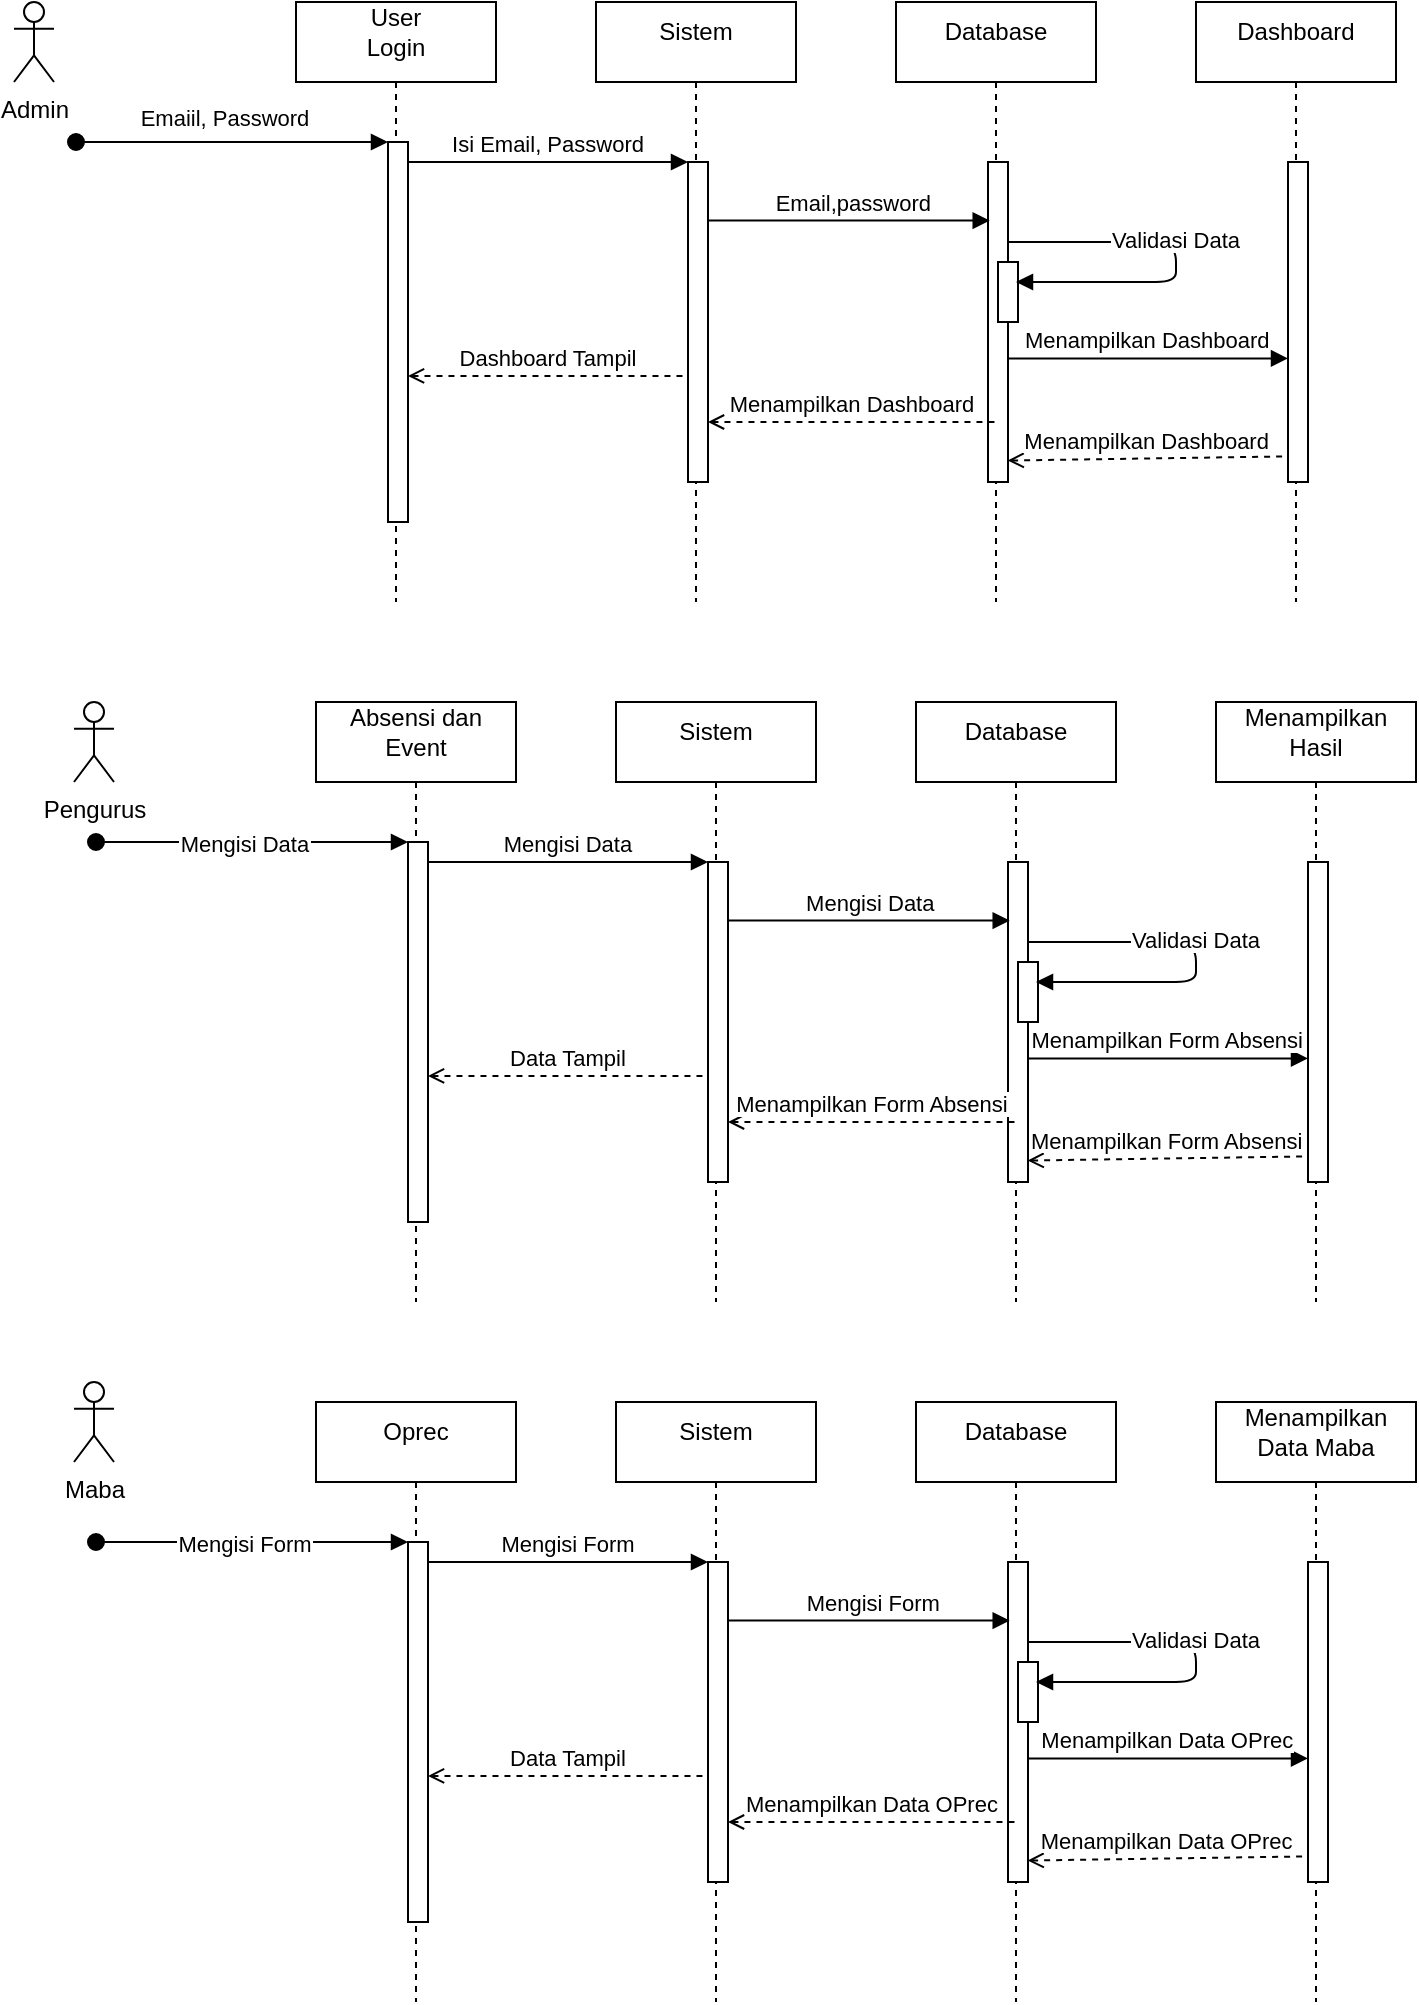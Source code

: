 <mxfile version="15.5.2" type="device"><diagram id="etC8c6hPnLVJmOJZxeqw" name="Page-1"><mxGraphModel dx="582" dy="297" grid="1" gridSize="10" guides="1" tooltips="1" connect="1" arrows="1" fold="1" page="1" pageScale="1" pageWidth="827" pageHeight="1169" math="0" shadow="0"><root><mxCell id="0"/><mxCell id="1" parent="0"/><mxCell id="clh3_0O5lCd5D5do2Klf-2" value="" style="shape=umlLifeline;perimeter=lifelinePerimeter;container=1;collapsible=0;recursiveResize=0;rounded=0;shadow=0;strokeWidth=1;" parent="1" vertex="1"><mxGeometry x="191" y="100" width="100" height="300" as="geometry"/></mxCell><mxCell id="clh3_0O5lCd5D5do2Klf-3" value="" style="points=[];perimeter=orthogonalPerimeter;rounded=0;shadow=0;strokeWidth=1;" parent="clh3_0O5lCd5D5do2Klf-2" vertex="1"><mxGeometry x="46" y="70" width="10" height="190" as="geometry"/></mxCell><mxCell id="clh3_0O5lCd5D5do2Klf-4" value="Emaiil, Password&#10;" style="verticalAlign=bottom;startArrow=oval;endArrow=block;startSize=8;shadow=0;strokeWidth=1;" parent="clh3_0O5lCd5D5do2Klf-2" target="clh3_0O5lCd5D5do2Klf-3" edge="1"><mxGeometry x="-0.048" y="-10" relative="1" as="geometry"><mxPoint x="-110" y="70" as="sourcePoint"/><mxPoint as="offset"/></mxGeometry></mxCell><mxCell id="clh3_0O5lCd5D5do2Klf-5" value="User Login" style="text;html=1;strokeColor=none;fillColor=none;align=center;verticalAlign=middle;whiteSpace=wrap;rounded=0;" parent="clh3_0O5lCd5D5do2Klf-2" vertex="1"><mxGeometry x="20" width="60" height="30" as="geometry"/></mxCell><mxCell id="clh3_0O5lCd5D5do2Klf-6" value="Isi Email, Password" style="verticalAlign=bottom;endArrow=block;entryX=0;entryY=0;shadow=0;strokeWidth=1;" parent="1" source="clh3_0O5lCd5D5do2Klf-3" edge="1"><mxGeometry relative="1" as="geometry"><mxPoint x="317" y="180" as="sourcePoint"/><mxPoint x="387" y="180.0" as="targetPoint"/></mxGeometry></mxCell><mxCell id="clh3_0O5lCd5D5do2Klf-7" value="Dashboard Tampil" style="verticalAlign=bottom;endArrow=none;dashed=1;endSize=8;shadow=0;strokeWidth=1;startArrow=open;startFill=0;endFill=0;" parent="1" source="clh3_0O5lCd5D5do2Klf-3" edge="1"><mxGeometry relative="1" as="geometry"><mxPoint x="387" y="286.97" as="targetPoint"/><mxPoint x="241" y="287" as="sourcePoint"/></mxGeometry></mxCell><mxCell id="clh3_0O5lCd5D5do2Klf-8" value="Admin" style="shape=umlActor;verticalLabelPosition=bottom;verticalAlign=top;html=1;outlineConnect=0;" parent="1" vertex="1"><mxGeometry x="50" y="100" width="20" height="40" as="geometry"/></mxCell><mxCell id="clh3_0O5lCd5D5do2Klf-9" value="" style="shape=umlLifeline;perimeter=lifelinePerimeter;container=1;collapsible=0;recursiveResize=0;rounded=0;shadow=0;strokeWidth=1;" parent="1" vertex="1"><mxGeometry x="341" y="100" width="100" height="300" as="geometry"/></mxCell><mxCell id="clh3_0O5lCd5D5do2Klf-10" value="" style="points=[];perimeter=orthogonalPerimeter;rounded=0;shadow=0;strokeWidth=1;" parent="clh3_0O5lCd5D5do2Klf-9" vertex="1"><mxGeometry x="46" y="80" width="10" height="160" as="geometry"/></mxCell><mxCell id="clh3_0O5lCd5D5do2Klf-11" value="Sistem" style="text;html=1;strokeColor=none;fillColor=none;align=center;verticalAlign=middle;whiteSpace=wrap;rounded=0;" parent="clh3_0O5lCd5D5do2Klf-9" vertex="1"><mxGeometry x="20" width="60" height="30" as="geometry"/></mxCell><mxCell id="clh3_0O5lCd5D5do2Klf-12" value="Menampilkan Dashboard" style="verticalAlign=bottom;endArrow=block;shadow=0;strokeWidth=1;exitX=0.914;exitY=0.614;exitDx=0;exitDy=0;exitPerimeter=0;" parent="1" source="clh3_0O5lCd5D5do2Klf-18" target="clh3_0O5lCd5D5do2Klf-15" edge="1"><mxGeometry relative="1" as="geometry"><mxPoint x="431" y="200.0" as="sourcePoint"/><mxPoint x="608.01" y="204.72" as="targetPoint"/></mxGeometry></mxCell><mxCell id="clh3_0O5lCd5D5do2Klf-13" value="Menampilkan Dashboard" style="verticalAlign=bottom;endArrow=none;dashed=1;endSize=8;shadow=0;strokeWidth=1;startArrow=open;startFill=0;endFill=0;exitX=0.983;exitY=0.933;exitDx=0;exitDy=0;exitPerimeter=0;entryX=-0.017;entryY=0.92;entryDx=0;entryDy=0;entryPerimeter=0;" parent="1" source="clh3_0O5lCd5D5do2Klf-18" target="clh3_0O5lCd5D5do2Klf-15" edge="1"><mxGeometry x="-0.009" relative="1" as="geometry"><mxPoint x="607" y="316" as="targetPoint"/><mxPoint x="431" y="316" as="sourcePoint"/><mxPoint as="offset"/></mxGeometry></mxCell><mxCell id="clh3_0O5lCd5D5do2Klf-14" value="" style="shape=umlLifeline;perimeter=lifelinePerimeter;container=1;collapsible=0;recursiveResize=0;rounded=0;shadow=0;strokeWidth=1;" parent="1" vertex="1"><mxGeometry x="641" y="100" width="100" height="300" as="geometry"/></mxCell><mxCell id="clh3_0O5lCd5D5do2Klf-15" value="" style="points=[];perimeter=orthogonalPerimeter;rounded=0;shadow=0;strokeWidth=1;" parent="clh3_0O5lCd5D5do2Klf-14" vertex="1"><mxGeometry x="46" y="80" width="10" height="160" as="geometry"/></mxCell><mxCell id="clh3_0O5lCd5D5do2Klf-16" value="Dashboard" style="text;html=1;strokeColor=none;fillColor=none;align=center;verticalAlign=middle;whiteSpace=wrap;rounded=0;" parent="clh3_0O5lCd5D5do2Klf-14" vertex="1"><mxGeometry x="20" width="60" height="30" as="geometry"/></mxCell><mxCell id="clh3_0O5lCd5D5do2Klf-17" value="" style="shape=umlLifeline;perimeter=lifelinePerimeter;container=1;collapsible=0;recursiveResize=0;rounded=0;shadow=0;strokeWidth=1;" parent="1" vertex="1"><mxGeometry x="491" y="100" width="100" height="300" as="geometry"/></mxCell><mxCell id="clh3_0O5lCd5D5do2Klf-18" value="" style="points=[];perimeter=orthogonalPerimeter;rounded=0;shadow=0;strokeWidth=1;" parent="clh3_0O5lCd5D5do2Klf-17" vertex="1"><mxGeometry x="46" y="80" width="10" height="160" as="geometry"/></mxCell><mxCell id="clh3_0O5lCd5D5do2Klf-19" value="Database" style="text;html=1;strokeColor=none;fillColor=none;align=center;verticalAlign=middle;whiteSpace=wrap;rounded=0;" parent="clh3_0O5lCd5D5do2Klf-17" vertex="1"><mxGeometry x="20" width="60" height="30" as="geometry"/></mxCell><mxCell id="clh3_0O5lCd5D5do2Klf-20" value="" style="points=[];perimeter=orthogonalPerimeter;rounded=0;shadow=0;strokeWidth=1;" parent="clh3_0O5lCd5D5do2Klf-17" vertex="1"><mxGeometry x="51" y="130" width="10" height="30" as="geometry"/></mxCell><mxCell id="clh3_0O5lCd5D5do2Klf-21" value="Validasi Data" style="verticalAlign=bottom;endArrow=block;shadow=0;strokeWidth=1;exitX=0.914;exitY=0.614;exitDx=0;exitDy=0;exitPerimeter=0;edgeStyle=orthogonalEdgeStyle;" parent="clh3_0O5lCd5D5do2Klf-17" edge="1"><mxGeometry relative="1" as="geometry"><mxPoint x="56.0" y="120" as="sourcePoint"/><mxPoint x="60" y="140" as="targetPoint"/><Array as="points"><mxPoint x="140" y="120"/><mxPoint x="140" y="140"/></Array></mxGeometry></mxCell><mxCell id="clh3_0O5lCd5D5do2Klf-22" value="Email,password" style="verticalAlign=bottom;endArrow=block;shadow=0;strokeWidth=1;exitX=1.017;exitY=0.183;exitDx=0;exitDy=0;exitPerimeter=0;entryX=0.086;entryY=0.183;entryDx=0;entryDy=0;entryPerimeter=0;" parent="1" source="clh3_0O5lCd5D5do2Klf-10" target="clh3_0O5lCd5D5do2Klf-18" edge="1"><mxGeometry x="0.031" relative="1" as="geometry"><mxPoint x="411" y="210" as="sourcePoint"/><mxPoint x="531" y="209" as="targetPoint"/><mxPoint as="offset"/></mxGeometry></mxCell><mxCell id="clh3_0O5lCd5D5do2Klf-23" value="Menampilkan Dashboard" style="verticalAlign=bottom;endArrow=none;dashed=1;endSize=8;shadow=0;strokeWidth=1;startArrow=open;startFill=0;endFill=0;" parent="1" source="clh3_0O5lCd5D5do2Klf-10" edge="1"><mxGeometry relative="1" as="geometry"><mxPoint x="541" y="310" as="targetPoint"/><mxPoint x="411" y="319" as="sourcePoint"/><Array as="points"><mxPoint x="481" y="310"/></Array></mxGeometry></mxCell><mxCell id="clh3_0O5lCd5D5do2Klf-24" value="" style="shape=umlLifeline;perimeter=lifelinePerimeter;container=1;collapsible=0;recursiveResize=0;rounded=0;shadow=0;strokeWidth=1;" parent="1" vertex="1"><mxGeometry x="201" y="450" width="100" height="300" as="geometry"/></mxCell><mxCell id="clh3_0O5lCd5D5do2Klf-25" value="" style="points=[];perimeter=orthogonalPerimeter;rounded=0;shadow=0;strokeWidth=1;" parent="clh3_0O5lCd5D5do2Klf-24" vertex="1"><mxGeometry x="46" y="70" width="10" height="190" as="geometry"/></mxCell><mxCell id="clh3_0O5lCd5D5do2Klf-26" value="Mengisi Data" style="verticalAlign=bottom;startArrow=oval;endArrow=block;startSize=8;shadow=0;strokeWidth=1;" parent="clh3_0O5lCd5D5do2Klf-24" target="clh3_0O5lCd5D5do2Klf-25" edge="1"><mxGeometry x="-0.048" y="-10" relative="1" as="geometry"><mxPoint x="-110" y="70" as="sourcePoint"/><mxPoint as="offset"/></mxGeometry></mxCell><mxCell id="clh3_0O5lCd5D5do2Klf-27" value="Absensi dan Event" style="text;html=1;strokeColor=none;fillColor=none;align=center;verticalAlign=middle;whiteSpace=wrap;rounded=0;" parent="clh3_0O5lCd5D5do2Klf-24" vertex="1"><mxGeometry width="100" height="30" as="geometry"/></mxCell><mxCell id="clh3_0O5lCd5D5do2Klf-28" value="Mengisi Data" style="verticalAlign=bottom;endArrow=block;entryX=0;entryY=0;shadow=0;strokeWidth=1;" parent="1" source="clh3_0O5lCd5D5do2Klf-25" edge="1"><mxGeometry relative="1" as="geometry"><mxPoint x="327" y="530" as="sourcePoint"/><mxPoint x="397" y="530" as="targetPoint"/></mxGeometry></mxCell><mxCell id="clh3_0O5lCd5D5do2Klf-29" value="Data Tampil" style="verticalAlign=bottom;endArrow=none;dashed=1;endSize=8;shadow=0;strokeWidth=1;startArrow=open;startFill=0;endFill=0;" parent="1" source="clh3_0O5lCd5D5do2Klf-25" edge="1"><mxGeometry relative="1" as="geometry"><mxPoint x="397" y="636.97" as="targetPoint"/><mxPoint x="251" y="637" as="sourcePoint"/></mxGeometry></mxCell><mxCell id="clh3_0O5lCd5D5do2Klf-30" value="Pengurus" style="shape=umlActor;verticalLabelPosition=bottom;verticalAlign=top;html=1;outlineConnect=0;" parent="1" vertex="1"><mxGeometry x="80" y="450" width="20" height="40" as="geometry"/></mxCell><mxCell id="clh3_0O5lCd5D5do2Klf-31" value="" style="shape=umlLifeline;perimeter=lifelinePerimeter;container=1;collapsible=0;recursiveResize=0;rounded=0;shadow=0;strokeWidth=1;" parent="1" vertex="1"><mxGeometry x="351" y="450" width="100" height="300" as="geometry"/></mxCell><mxCell id="clh3_0O5lCd5D5do2Klf-32" value="" style="points=[];perimeter=orthogonalPerimeter;rounded=0;shadow=0;strokeWidth=1;" parent="clh3_0O5lCd5D5do2Klf-31" vertex="1"><mxGeometry x="46" y="80" width="10" height="160" as="geometry"/></mxCell><mxCell id="clh3_0O5lCd5D5do2Klf-33" value="Sistem" style="text;html=1;strokeColor=none;fillColor=none;align=center;verticalAlign=middle;whiteSpace=wrap;rounded=0;" parent="clh3_0O5lCd5D5do2Klf-31" vertex="1"><mxGeometry x="20" width="60" height="30" as="geometry"/></mxCell><mxCell id="clh3_0O5lCd5D5do2Klf-34" value="Menampilkan Form Absensi" style="verticalAlign=bottom;endArrow=block;shadow=0;strokeWidth=1;exitX=0.914;exitY=0.614;exitDx=0;exitDy=0;exitPerimeter=0;" parent="1" source="clh3_0O5lCd5D5do2Klf-40" target="clh3_0O5lCd5D5do2Klf-37" edge="1"><mxGeometry relative="1" as="geometry"><mxPoint x="441" y="550.0" as="sourcePoint"/><mxPoint x="618.01" y="554.72" as="targetPoint"/></mxGeometry></mxCell><mxCell id="clh3_0O5lCd5D5do2Klf-35" value="Menampilkan Form Absensi" style="verticalAlign=bottom;endArrow=none;dashed=1;endSize=8;shadow=0;strokeWidth=1;startArrow=open;startFill=0;endFill=0;exitX=0.983;exitY=0.933;exitDx=0;exitDy=0;exitPerimeter=0;entryX=-0.017;entryY=0.92;entryDx=0;entryDy=0;entryPerimeter=0;" parent="1" source="clh3_0O5lCd5D5do2Klf-40" target="clh3_0O5lCd5D5do2Klf-37" edge="1"><mxGeometry x="-0.009" relative="1" as="geometry"><mxPoint x="617" y="666" as="targetPoint"/><mxPoint x="441" y="666" as="sourcePoint"/><mxPoint as="offset"/></mxGeometry></mxCell><mxCell id="clh3_0O5lCd5D5do2Klf-36" value="" style="shape=umlLifeline;perimeter=lifelinePerimeter;container=1;collapsible=0;recursiveResize=0;rounded=0;shadow=0;strokeWidth=1;" parent="1" vertex="1"><mxGeometry x="651" y="450" width="100" height="300" as="geometry"/></mxCell><mxCell id="clh3_0O5lCd5D5do2Klf-37" value="" style="points=[];perimeter=orthogonalPerimeter;rounded=0;shadow=0;strokeWidth=1;" parent="clh3_0O5lCd5D5do2Klf-36" vertex="1"><mxGeometry x="46" y="80" width="10" height="160" as="geometry"/></mxCell><mxCell id="clh3_0O5lCd5D5do2Klf-38" value="Menampilkan Hasil" style="text;html=1;strokeColor=none;fillColor=none;align=center;verticalAlign=middle;whiteSpace=wrap;rounded=0;" parent="clh3_0O5lCd5D5do2Klf-36" vertex="1"><mxGeometry width="100" height="30" as="geometry"/></mxCell><mxCell id="clh3_0O5lCd5D5do2Klf-39" value="" style="shape=umlLifeline;perimeter=lifelinePerimeter;container=1;collapsible=0;recursiveResize=0;rounded=0;shadow=0;strokeWidth=1;" parent="1" vertex="1"><mxGeometry x="501" y="450" width="100" height="300" as="geometry"/></mxCell><mxCell id="clh3_0O5lCd5D5do2Klf-40" value="" style="points=[];perimeter=orthogonalPerimeter;rounded=0;shadow=0;strokeWidth=1;" parent="clh3_0O5lCd5D5do2Klf-39" vertex="1"><mxGeometry x="46" y="80" width="10" height="160" as="geometry"/></mxCell><mxCell id="clh3_0O5lCd5D5do2Klf-41" value="Database" style="text;html=1;strokeColor=none;fillColor=none;align=center;verticalAlign=middle;whiteSpace=wrap;rounded=0;" parent="clh3_0O5lCd5D5do2Klf-39" vertex="1"><mxGeometry x="20" width="60" height="30" as="geometry"/></mxCell><mxCell id="clh3_0O5lCd5D5do2Klf-42" value="" style="points=[];perimeter=orthogonalPerimeter;rounded=0;shadow=0;strokeWidth=1;" parent="clh3_0O5lCd5D5do2Klf-39" vertex="1"><mxGeometry x="51" y="130" width="10" height="30" as="geometry"/></mxCell><mxCell id="clh3_0O5lCd5D5do2Klf-43" value="Validasi Data" style="verticalAlign=bottom;endArrow=block;shadow=0;strokeWidth=1;exitX=0.914;exitY=0.614;exitDx=0;exitDy=0;exitPerimeter=0;edgeStyle=orthogonalEdgeStyle;" parent="clh3_0O5lCd5D5do2Klf-39" edge="1"><mxGeometry relative="1" as="geometry"><mxPoint x="56.0" y="120" as="sourcePoint"/><mxPoint x="60" y="140" as="targetPoint"/><Array as="points"><mxPoint x="140" y="120"/><mxPoint x="140" y="140"/></Array></mxGeometry></mxCell><mxCell id="clh3_0O5lCd5D5do2Klf-44" value="Mengisi Data " style="verticalAlign=bottom;endArrow=block;shadow=0;strokeWidth=1;exitX=1.017;exitY=0.183;exitDx=0;exitDy=0;exitPerimeter=0;entryX=0.086;entryY=0.183;entryDx=0;entryDy=0;entryPerimeter=0;" parent="1" source="clh3_0O5lCd5D5do2Klf-32" target="clh3_0O5lCd5D5do2Klf-40" edge="1"><mxGeometry x="0.031" relative="1" as="geometry"><mxPoint x="421" y="560" as="sourcePoint"/><mxPoint x="541" y="559" as="targetPoint"/><mxPoint as="offset"/></mxGeometry></mxCell><mxCell id="clh3_0O5lCd5D5do2Klf-45" value="Menampilkan Form Absensi" style="verticalAlign=bottom;endArrow=none;dashed=1;endSize=8;shadow=0;strokeWidth=1;startArrow=open;startFill=0;endFill=0;" parent="1" source="clh3_0O5lCd5D5do2Klf-32" target="clh3_0O5lCd5D5do2Klf-39" edge="1"><mxGeometry relative="1" as="geometry"><mxPoint x="407" y="668.64" as="targetPoint"/><mxPoint x="421" y="669" as="sourcePoint"/><Array as="points"><mxPoint x="491" y="660"/></Array></mxGeometry></mxCell><mxCell id="clh3_0O5lCd5D5do2Klf-46" value="" style="shape=umlLifeline;perimeter=lifelinePerimeter;container=1;collapsible=0;recursiveResize=0;rounded=0;shadow=0;strokeWidth=1;" parent="1" vertex="1"><mxGeometry x="201" y="800" width="100" height="300" as="geometry"/></mxCell><mxCell id="clh3_0O5lCd5D5do2Klf-47" value="" style="points=[];perimeter=orthogonalPerimeter;rounded=0;shadow=0;strokeWidth=1;" parent="clh3_0O5lCd5D5do2Klf-46" vertex="1"><mxGeometry x="46" y="70" width="10" height="190" as="geometry"/></mxCell><mxCell id="clh3_0O5lCd5D5do2Klf-48" value="Mengisi Form" style="verticalAlign=bottom;startArrow=oval;endArrow=block;startSize=8;shadow=0;strokeWidth=1;" parent="clh3_0O5lCd5D5do2Klf-46" target="clh3_0O5lCd5D5do2Klf-47" edge="1"><mxGeometry x="-0.048" y="-10" relative="1" as="geometry"><mxPoint x="-110" y="70" as="sourcePoint"/><mxPoint as="offset"/></mxGeometry></mxCell><mxCell id="clh3_0O5lCd5D5do2Klf-49" value="Oprec" style="text;html=1;strokeColor=none;fillColor=none;align=center;verticalAlign=middle;whiteSpace=wrap;rounded=0;" parent="clh3_0O5lCd5D5do2Klf-46" vertex="1"><mxGeometry width="100" height="30" as="geometry"/></mxCell><mxCell id="clh3_0O5lCd5D5do2Klf-50" value="Mengisi Form" style="verticalAlign=bottom;endArrow=block;entryX=0;entryY=0;shadow=0;strokeWidth=1;" parent="1" source="clh3_0O5lCd5D5do2Klf-47" edge="1"><mxGeometry relative="1" as="geometry"><mxPoint x="327" y="880" as="sourcePoint"/><mxPoint x="397" y="880" as="targetPoint"/></mxGeometry></mxCell><mxCell id="clh3_0O5lCd5D5do2Klf-51" value="Data Tampil" style="verticalAlign=bottom;endArrow=none;dashed=1;endSize=8;shadow=0;strokeWidth=1;startArrow=open;startFill=0;endFill=0;" parent="1" source="clh3_0O5lCd5D5do2Klf-47" edge="1"><mxGeometry relative="1" as="geometry"><mxPoint x="397" y="986.97" as="targetPoint"/><mxPoint x="251" y="987" as="sourcePoint"/></mxGeometry></mxCell><mxCell id="clh3_0O5lCd5D5do2Klf-52" value="Maba" style="shape=umlActor;verticalLabelPosition=bottom;verticalAlign=top;html=1;outlineConnect=0;" parent="1" vertex="1"><mxGeometry x="80" y="790" width="20" height="40" as="geometry"/></mxCell><mxCell id="clh3_0O5lCd5D5do2Klf-53" value="" style="shape=umlLifeline;perimeter=lifelinePerimeter;container=1;collapsible=0;recursiveResize=0;rounded=0;shadow=0;strokeWidth=1;" parent="1" vertex="1"><mxGeometry x="351" y="800" width="100" height="300" as="geometry"/></mxCell><mxCell id="clh3_0O5lCd5D5do2Klf-54" value="" style="points=[];perimeter=orthogonalPerimeter;rounded=0;shadow=0;strokeWidth=1;" parent="clh3_0O5lCd5D5do2Klf-53" vertex="1"><mxGeometry x="46" y="80" width="10" height="160" as="geometry"/></mxCell><mxCell id="clh3_0O5lCd5D5do2Klf-55" value="Sistem" style="text;html=1;strokeColor=none;fillColor=none;align=center;verticalAlign=middle;whiteSpace=wrap;rounded=0;" parent="clh3_0O5lCd5D5do2Klf-53" vertex="1"><mxGeometry x="20" width="60" height="30" as="geometry"/></mxCell><mxCell id="clh3_0O5lCd5D5do2Klf-56" value="Menampilkan Data OPrec" style="verticalAlign=bottom;endArrow=block;shadow=0;strokeWidth=1;exitX=0.914;exitY=0.614;exitDx=0;exitDy=0;exitPerimeter=0;" parent="1" source="clh3_0O5lCd5D5do2Klf-62" target="clh3_0O5lCd5D5do2Klf-59" edge="1"><mxGeometry relative="1" as="geometry"><mxPoint x="441" y="900" as="sourcePoint"/><mxPoint x="618.01" y="904.72" as="targetPoint"/></mxGeometry></mxCell><mxCell id="clh3_0O5lCd5D5do2Klf-57" value="Menampilkan Data OPrec" style="verticalAlign=bottom;endArrow=none;dashed=1;endSize=8;shadow=0;strokeWidth=1;startArrow=open;startFill=0;endFill=0;exitX=0.983;exitY=0.933;exitDx=0;exitDy=0;exitPerimeter=0;entryX=-0.017;entryY=0.92;entryDx=0;entryDy=0;entryPerimeter=0;" parent="1" source="clh3_0O5lCd5D5do2Klf-62" target="clh3_0O5lCd5D5do2Klf-59" edge="1"><mxGeometry x="-0.009" relative="1" as="geometry"><mxPoint x="617" y="1016" as="targetPoint"/><mxPoint x="441" y="1016" as="sourcePoint"/><mxPoint as="offset"/></mxGeometry></mxCell><mxCell id="clh3_0O5lCd5D5do2Klf-58" value="" style="shape=umlLifeline;perimeter=lifelinePerimeter;container=1;collapsible=0;recursiveResize=0;rounded=0;shadow=0;strokeWidth=1;" parent="1" vertex="1"><mxGeometry x="651" y="800" width="100" height="300" as="geometry"/></mxCell><mxCell id="clh3_0O5lCd5D5do2Klf-59" value="" style="points=[];perimeter=orthogonalPerimeter;rounded=0;shadow=0;strokeWidth=1;" parent="clh3_0O5lCd5D5do2Klf-58" vertex="1"><mxGeometry x="46" y="80" width="10" height="160" as="geometry"/></mxCell><mxCell id="clh3_0O5lCd5D5do2Klf-60" value="Menampilkan Data Maba" style="text;html=1;strokeColor=none;fillColor=none;align=center;verticalAlign=middle;whiteSpace=wrap;rounded=0;" parent="clh3_0O5lCd5D5do2Klf-58" vertex="1"><mxGeometry width="100" height="30" as="geometry"/></mxCell><mxCell id="clh3_0O5lCd5D5do2Klf-61" value="" style="shape=umlLifeline;perimeter=lifelinePerimeter;container=1;collapsible=0;recursiveResize=0;rounded=0;shadow=0;strokeWidth=1;" parent="1" vertex="1"><mxGeometry x="501" y="800" width="100" height="300" as="geometry"/></mxCell><mxCell id="clh3_0O5lCd5D5do2Klf-62" value="" style="points=[];perimeter=orthogonalPerimeter;rounded=0;shadow=0;strokeWidth=1;" parent="clh3_0O5lCd5D5do2Klf-61" vertex="1"><mxGeometry x="46" y="80" width="10" height="160" as="geometry"/></mxCell><mxCell id="clh3_0O5lCd5D5do2Klf-63" value="Database" style="text;html=1;strokeColor=none;fillColor=none;align=center;verticalAlign=middle;whiteSpace=wrap;rounded=0;" parent="clh3_0O5lCd5D5do2Klf-61" vertex="1"><mxGeometry x="20" width="60" height="30" as="geometry"/></mxCell><mxCell id="clh3_0O5lCd5D5do2Klf-64" value="" style="points=[];perimeter=orthogonalPerimeter;rounded=0;shadow=0;strokeWidth=1;" parent="clh3_0O5lCd5D5do2Klf-61" vertex="1"><mxGeometry x="51" y="130" width="10" height="30" as="geometry"/></mxCell><mxCell id="clh3_0O5lCd5D5do2Klf-65" value="Validasi Data" style="verticalAlign=bottom;endArrow=block;shadow=0;strokeWidth=1;exitX=0.914;exitY=0.614;exitDx=0;exitDy=0;exitPerimeter=0;edgeStyle=orthogonalEdgeStyle;" parent="clh3_0O5lCd5D5do2Klf-61" edge="1"><mxGeometry relative="1" as="geometry"><mxPoint x="56.0" y="120" as="sourcePoint"/><mxPoint x="60" y="140" as="targetPoint"/><Array as="points"><mxPoint x="140" y="120"/><mxPoint x="140" y="140"/></Array></mxGeometry></mxCell><mxCell id="clh3_0O5lCd5D5do2Klf-66" value="Mengisi Form" style="verticalAlign=bottom;endArrow=block;shadow=0;strokeWidth=1;exitX=1.017;exitY=0.183;exitDx=0;exitDy=0;exitPerimeter=0;entryX=0.086;entryY=0.183;entryDx=0;entryDy=0;entryPerimeter=0;" parent="1" source="clh3_0O5lCd5D5do2Klf-54" target="clh3_0O5lCd5D5do2Klf-62" edge="1"><mxGeometry x="0.031" relative="1" as="geometry"><mxPoint x="421" y="910" as="sourcePoint"/><mxPoint x="541" y="909" as="targetPoint"/><mxPoint as="offset"/></mxGeometry></mxCell><mxCell id="clh3_0O5lCd5D5do2Klf-67" value="Menampilkan Data OPrec" style="verticalAlign=bottom;endArrow=none;dashed=1;endSize=8;shadow=0;strokeWidth=1;startArrow=open;startFill=0;endFill=0;" parent="1" source="clh3_0O5lCd5D5do2Klf-54" target="clh3_0O5lCd5D5do2Klf-61" edge="1"><mxGeometry relative="1" as="geometry"><mxPoint x="407" y="1018.64" as="targetPoint"/><mxPoint x="421" y="1019" as="sourcePoint"/><Array as="points"><mxPoint x="491" y="1010"/></Array></mxGeometry></mxCell></root></mxGraphModel></diagram></mxfile>